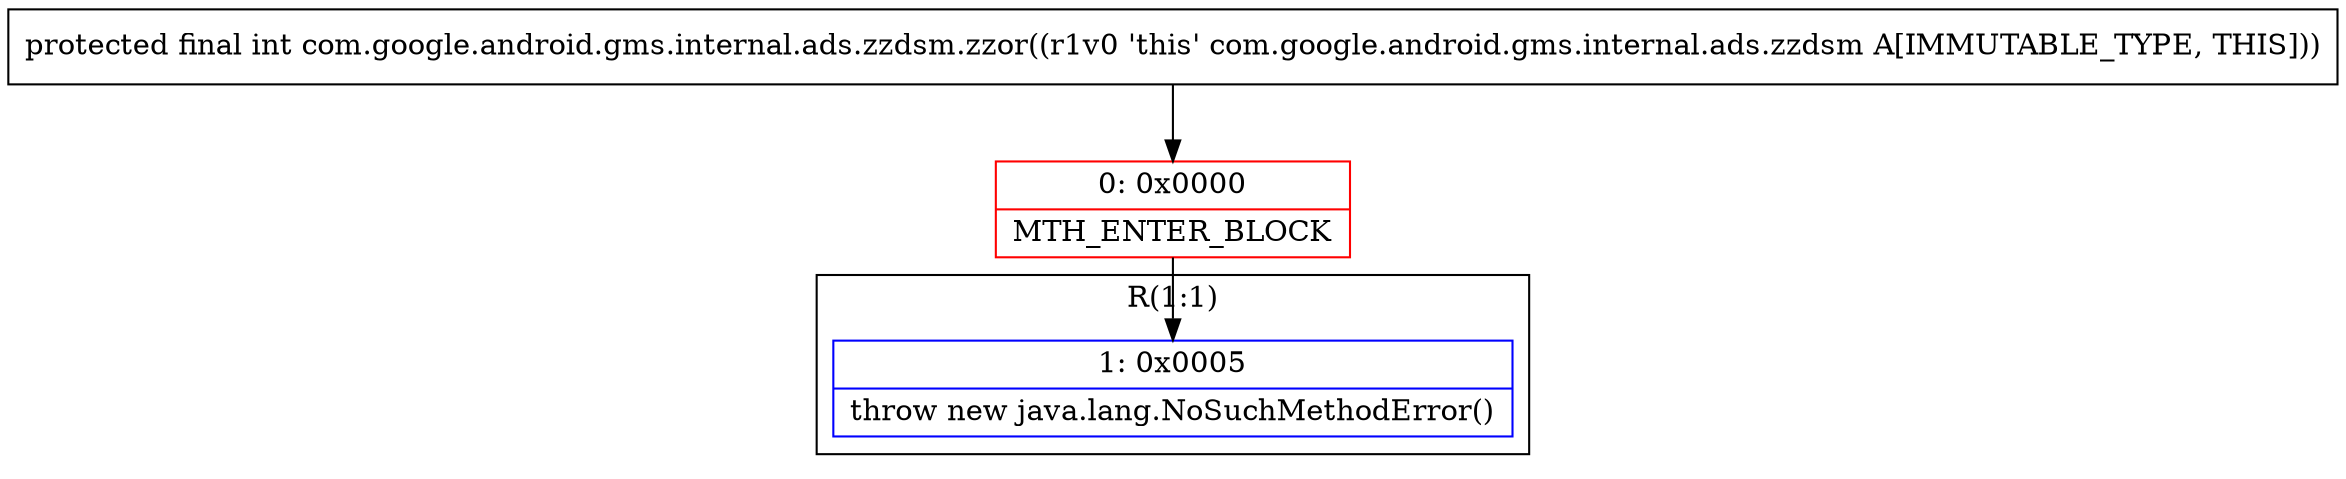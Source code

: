digraph "CFG forcom.google.android.gms.internal.ads.zzdsm.zzor()I" {
subgraph cluster_Region_24201745 {
label = "R(1:1)";
node [shape=record,color=blue];
Node_1 [shape=record,label="{1\:\ 0x0005|throw new java.lang.NoSuchMethodError()\l}"];
}
Node_0 [shape=record,color=red,label="{0\:\ 0x0000|MTH_ENTER_BLOCK\l}"];
MethodNode[shape=record,label="{protected final int com.google.android.gms.internal.ads.zzdsm.zzor((r1v0 'this' com.google.android.gms.internal.ads.zzdsm A[IMMUTABLE_TYPE, THIS])) }"];
MethodNode -> Node_0;
Node_0 -> Node_1;
}


